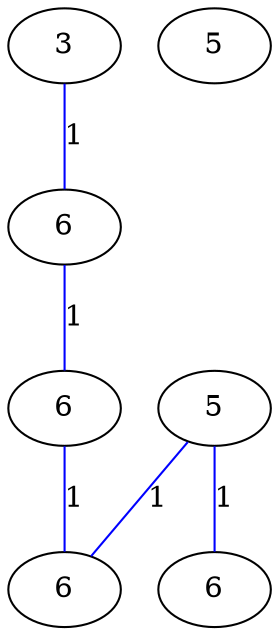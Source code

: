 graph G {
	0 [label="3"];
	1 [label="5"];
	2 [label="6"];
	3 [label="6"];
	4 [label="6"];
	5 [label="6"];
	6 [label="5"];
	0 -- 3 [label="1", color=blue];
	1 -- 2 [label="1", color=blue];
	1 -- 5 [label="1", color=blue];
	3 -- 4 [label="1", color=blue];
	4 -- 5 [label="1", color=blue];
}